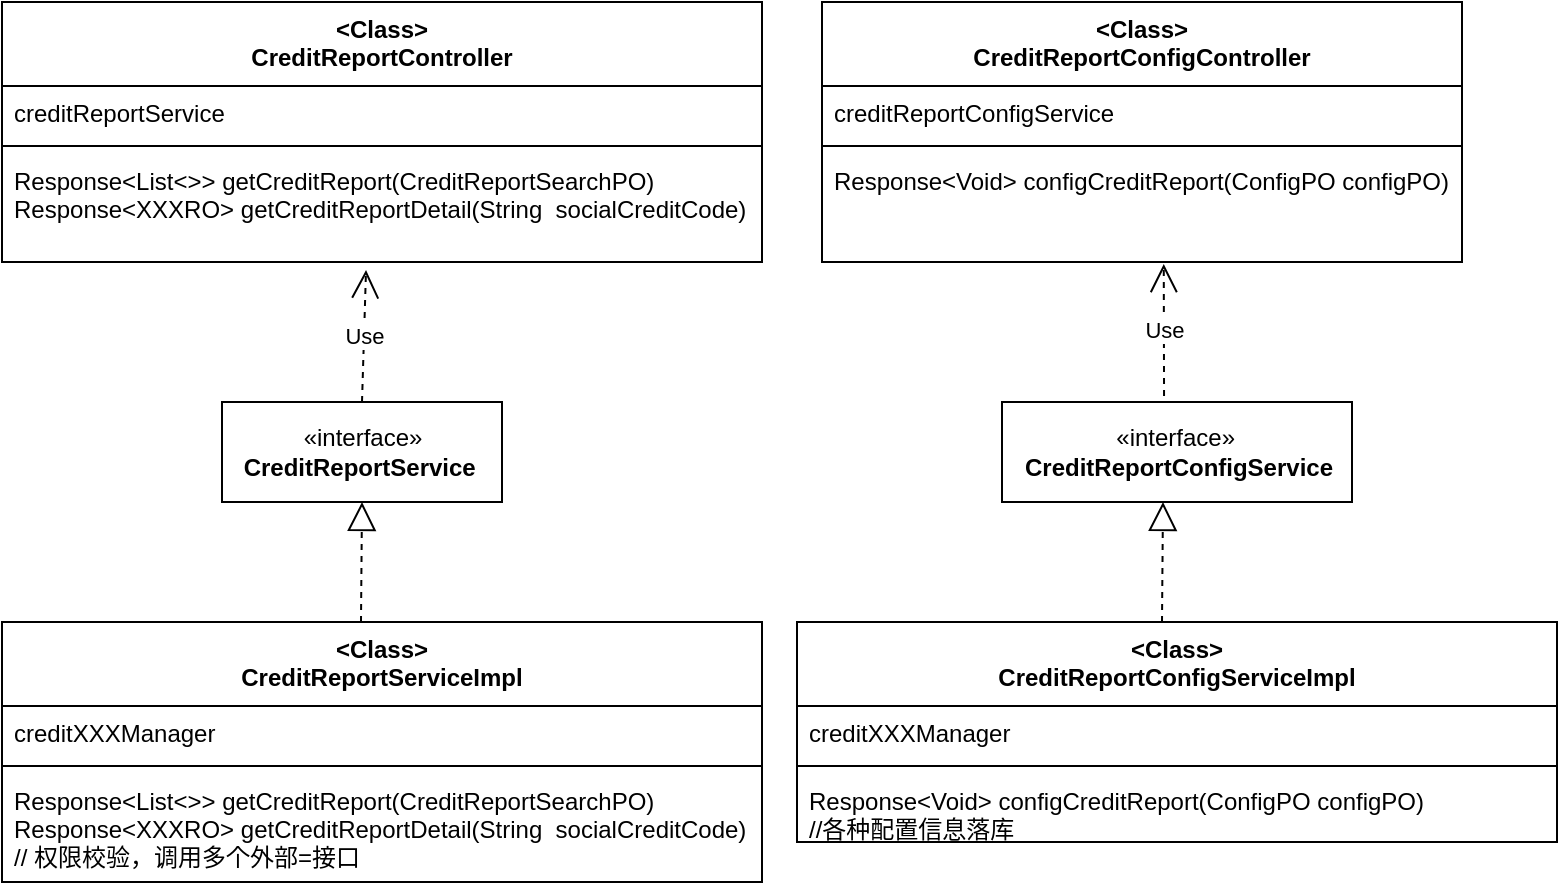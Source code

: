<mxfile version="12.4.3" type="github" pages="1"><diagram id="Ushywta4806ZpJuIyeqt" name="第 1 页"><mxGraphModel dx="1184" dy="550" grid="1" gridSize="10" guides="1" tooltips="1" connect="1" arrows="1" fold="1" page="1" pageScale="1" pageWidth="827" pageHeight="1169" math="0" shadow="0"><root><mxCell id="0"/><mxCell id="1" parent="0"/><mxCell id="Z3dKdJwx3c3bjzMHymc2-1" value="&lt;Class&gt;&#10;CreditReportController" style="swimlane;fontStyle=1;align=center;verticalAlign=top;childLayout=stackLayout;horizontal=1;startSize=42;horizontalStack=0;resizeParent=1;resizeParentMax=0;resizeLast=0;collapsible=1;marginBottom=0;" vertex="1" parent="1"><mxGeometry x="20" y="50" width="380" height="130" as="geometry"/></mxCell><mxCell id="Z3dKdJwx3c3bjzMHymc2-2" value="creditReportService " style="text;strokeColor=none;fillColor=none;align=left;verticalAlign=top;spacingLeft=4;spacingRight=4;overflow=hidden;rotatable=0;points=[[0,0.5],[1,0.5]];portConstraint=eastwest;" vertex="1" parent="Z3dKdJwx3c3bjzMHymc2-1"><mxGeometry y="42" width="380" height="26" as="geometry"/></mxCell><mxCell id="Z3dKdJwx3c3bjzMHymc2-3" value="" style="line;strokeWidth=1;fillColor=none;align=left;verticalAlign=middle;spacingTop=-1;spacingLeft=3;spacingRight=3;rotatable=0;labelPosition=right;points=[];portConstraint=eastwest;" vertex="1" parent="Z3dKdJwx3c3bjzMHymc2-1"><mxGeometry y="68" width="380" height="8" as="geometry"/></mxCell><mxCell id="Z3dKdJwx3c3bjzMHymc2-4" value="Response&lt;List&lt;&gt;&gt; getCreditReport(CreditReportSearchPO)&#10;Response&lt;XXXRO&gt; getCreditReportDetail(String  socialCreditCode)" style="text;strokeColor=none;fillColor=none;align=left;verticalAlign=top;spacingLeft=4;spacingRight=4;overflow=hidden;rotatable=0;points=[[0,0.5],[1,0.5]];portConstraint=eastwest;" vertex="1" parent="Z3dKdJwx3c3bjzMHymc2-1"><mxGeometry y="76" width="380" height="54" as="geometry"/></mxCell><mxCell id="Z3dKdJwx3c3bjzMHymc2-5" value="&lt;Class&gt;&#10;CreditReportConfigController" style="swimlane;fontStyle=1;align=center;verticalAlign=top;childLayout=stackLayout;horizontal=1;startSize=42;horizontalStack=0;resizeParent=1;resizeParentMax=0;resizeLast=0;collapsible=1;marginBottom=0;" vertex="1" parent="1"><mxGeometry x="430" y="50" width="320" height="130" as="geometry"/></mxCell><mxCell id="Z3dKdJwx3c3bjzMHymc2-6" value="creditReportConfigService" style="text;strokeColor=none;fillColor=none;align=left;verticalAlign=top;spacingLeft=4;spacingRight=4;overflow=hidden;rotatable=0;points=[[0,0.5],[1,0.5]];portConstraint=eastwest;" vertex="1" parent="Z3dKdJwx3c3bjzMHymc2-5"><mxGeometry y="42" width="320" height="26" as="geometry"/></mxCell><mxCell id="Z3dKdJwx3c3bjzMHymc2-7" value="" style="line;strokeWidth=1;fillColor=none;align=left;verticalAlign=middle;spacingTop=-1;spacingLeft=3;spacingRight=3;rotatable=0;labelPosition=right;points=[];portConstraint=eastwest;" vertex="1" parent="Z3dKdJwx3c3bjzMHymc2-5"><mxGeometry y="68" width="320" height="8" as="geometry"/></mxCell><mxCell id="Z3dKdJwx3c3bjzMHymc2-8" value="Response&lt;Void&gt; configCreditReport(ConfigPO configPO)" style="text;strokeColor=none;fillColor=none;align=left;verticalAlign=top;spacingLeft=4;spacingRight=4;overflow=hidden;rotatable=0;points=[[0,0.5],[1,0.5]];portConstraint=eastwest;" vertex="1" parent="Z3dKdJwx3c3bjzMHymc2-5"><mxGeometry y="76" width="320" height="54" as="geometry"/></mxCell><mxCell id="Z3dKdJwx3c3bjzMHymc2-9" value="«interface»&lt;br&gt;&lt;b&gt;CreditReportService&amp;nbsp;&lt;/b&gt;" style="html=1;" vertex="1" parent="1"><mxGeometry x="130" y="250" width="140" height="50" as="geometry"/></mxCell><mxCell id="Z3dKdJwx3c3bjzMHymc2-10" value="«interface»&lt;b&gt;&amp;nbsp;&lt;br&gt;CreditReportConfigService&lt;/b&gt;" style="html=1;" vertex="1" parent="1"><mxGeometry x="520" y="250" width="175" height="50" as="geometry"/></mxCell><mxCell id="Z3dKdJwx3c3bjzMHymc2-13" value="Use" style="endArrow=open;endSize=12;dashed=1;html=1;entryX=0.479;entryY=1.074;entryDx=0;entryDy=0;entryPerimeter=0;exitX=0.5;exitY=0;exitDx=0;exitDy=0;" edge="1" parent="1" source="Z3dKdJwx3c3bjzMHymc2-9" target="Z3dKdJwx3c3bjzMHymc2-4"><mxGeometry width="160" relative="1" as="geometry"><mxPoint x="202" y="220" as="sourcePoint"/><mxPoint x="180" y="310" as="targetPoint"/></mxGeometry></mxCell><mxCell id="Z3dKdJwx3c3bjzMHymc2-14" value="Use" style="endArrow=open;endSize=12;dashed=1;html=1;entryX=0.534;entryY=1.019;entryDx=0;entryDy=0;entryPerimeter=0;exitX=0.463;exitY=-0.06;exitDx=0;exitDy=0;exitPerimeter=0;" edge="1" parent="1" source="Z3dKdJwx3c3bjzMHymc2-10" target="Z3dKdJwx3c3bjzMHymc2-8"><mxGeometry width="160" relative="1" as="geometry"><mxPoint x="20" y="330" as="sourcePoint"/><mxPoint x="180" y="330" as="targetPoint"/></mxGeometry></mxCell><mxCell id="Z3dKdJwx3c3bjzMHymc2-20" value="" style="endArrow=block;dashed=1;endFill=0;endSize=12;html=1;entryX=0.5;entryY=1;entryDx=0;entryDy=0;" edge="1" parent="1" target="Z3dKdJwx3c3bjzMHymc2-9"><mxGeometry width="160" relative="1" as="geometry"><mxPoint x="199.5" y="360" as="sourcePoint"/><mxPoint x="199.5" y="310" as="targetPoint"/></mxGeometry></mxCell><mxCell id="Z3dKdJwx3c3bjzMHymc2-21" value="&lt;Class&gt;&#10;CreditReportConfigServiceImpl" style="swimlane;fontStyle=1;align=center;verticalAlign=top;childLayout=stackLayout;horizontal=1;startSize=42;horizontalStack=0;resizeParent=1;resizeParentMax=0;resizeLast=0;collapsible=1;marginBottom=0;" vertex="1" parent="1"><mxGeometry x="417.5" y="360" width="380" height="110" as="geometry"/></mxCell><mxCell id="Z3dKdJwx3c3bjzMHymc2-22" value="creditXXXManager " style="text;strokeColor=none;fillColor=none;align=left;verticalAlign=top;spacingLeft=4;spacingRight=4;overflow=hidden;rotatable=0;points=[[0,0.5],[1,0.5]];portConstraint=eastwest;" vertex="1" parent="Z3dKdJwx3c3bjzMHymc2-21"><mxGeometry y="42" width="380" height="26" as="geometry"/></mxCell><mxCell id="Z3dKdJwx3c3bjzMHymc2-23" value="" style="line;strokeWidth=1;fillColor=none;align=left;verticalAlign=middle;spacingTop=-1;spacingLeft=3;spacingRight=3;rotatable=0;labelPosition=right;points=[];portConstraint=eastwest;" vertex="1" parent="Z3dKdJwx3c3bjzMHymc2-21"><mxGeometry y="68" width="380" height="8" as="geometry"/></mxCell><mxCell id="Z3dKdJwx3c3bjzMHymc2-24" value="Response&lt;Void&gt; configCreditReport(ConfigPO configPO)&#10;//各种配置信息落库" style="text;strokeColor=none;fillColor=none;align=left;verticalAlign=top;spacingLeft=4;spacingRight=4;overflow=hidden;rotatable=0;points=[[0,0.5],[1,0.5]];portConstraint=eastwest;" vertex="1" parent="Z3dKdJwx3c3bjzMHymc2-21"><mxGeometry y="76" width="380" height="34" as="geometry"/></mxCell><mxCell id="Z3dKdJwx3c3bjzMHymc2-26" value="" style="endArrow=block;dashed=1;endFill=0;endSize=12;html=1;entryX=0.5;entryY=1;entryDx=0;entryDy=0;" edge="1" parent="1"><mxGeometry width="160" relative="1" as="geometry"><mxPoint x="600" y="360" as="sourcePoint"/><mxPoint x="600.5" y="300" as="targetPoint"/></mxGeometry></mxCell><mxCell id="Z3dKdJwx3c3bjzMHymc2-33" value="&lt;Class&gt;&#10;CreditReportServiceImpl" style="swimlane;fontStyle=1;align=center;verticalAlign=top;childLayout=stackLayout;horizontal=1;startSize=42;horizontalStack=0;resizeParent=1;resizeParentMax=0;resizeLast=0;collapsible=1;marginBottom=0;" vertex="1" parent="1"><mxGeometry x="20" y="360" width="380" height="130" as="geometry"/></mxCell><mxCell id="Z3dKdJwx3c3bjzMHymc2-34" value="creditXXXManager " style="text;strokeColor=none;fillColor=none;align=left;verticalAlign=top;spacingLeft=4;spacingRight=4;overflow=hidden;rotatable=0;points=[[0,0.5],[1,0.5]];portConstraint=eastwest;" vertex="1" parent="Z3dKdJwx3c3bjzMHymc2-33"><mxGeometry y="42" width="380" height="26" as="geometry"/></mxCell><mxCell id="Z3dKdJwx3c3bjzMHymc2-35" value="" style="line;strokeWidth=1;fillColor=none;align=left;verticalAlign=middle;spacingTop=-1;spacingLeft=3;spacingRight=3;rotatable=0;labelPosition=right;points=[];portConstraint=eastwest;" vertex="1" parent="Z3dKdJwx3c3bjzMHymc2-33"><mxGeometry y="68" width="380" height="8" as="geometry"/></mxCell><mxCell id="Z3dKdJwx3c3bjzMHymc2-36" value="Response&lt;List&lt;&gt;&gt; getCreditReport(CreditReportSearchPO)&#10;Response&lt;XXXRO&gt; getCreditReportDetail(String  socialCreditCode)&#10;// 权限校验，调用多个外部=接口" style="text;strokeColor=none;fillColor=none;align=left;verticalAlign=top;spacingLeft=4;spacingRight=4;overflow=hidden;rotatable=0;points=[[0,0.5],[1,0.5]];portConstraint=eastwest;" vertex="1" parent="Z3dKdJwx3c3bjzMHymc2-33"><mxGeometry y="76" width="380" height="54" as="geometry"/></mxCell></root></mxGraphModel></diagram></mxfile>